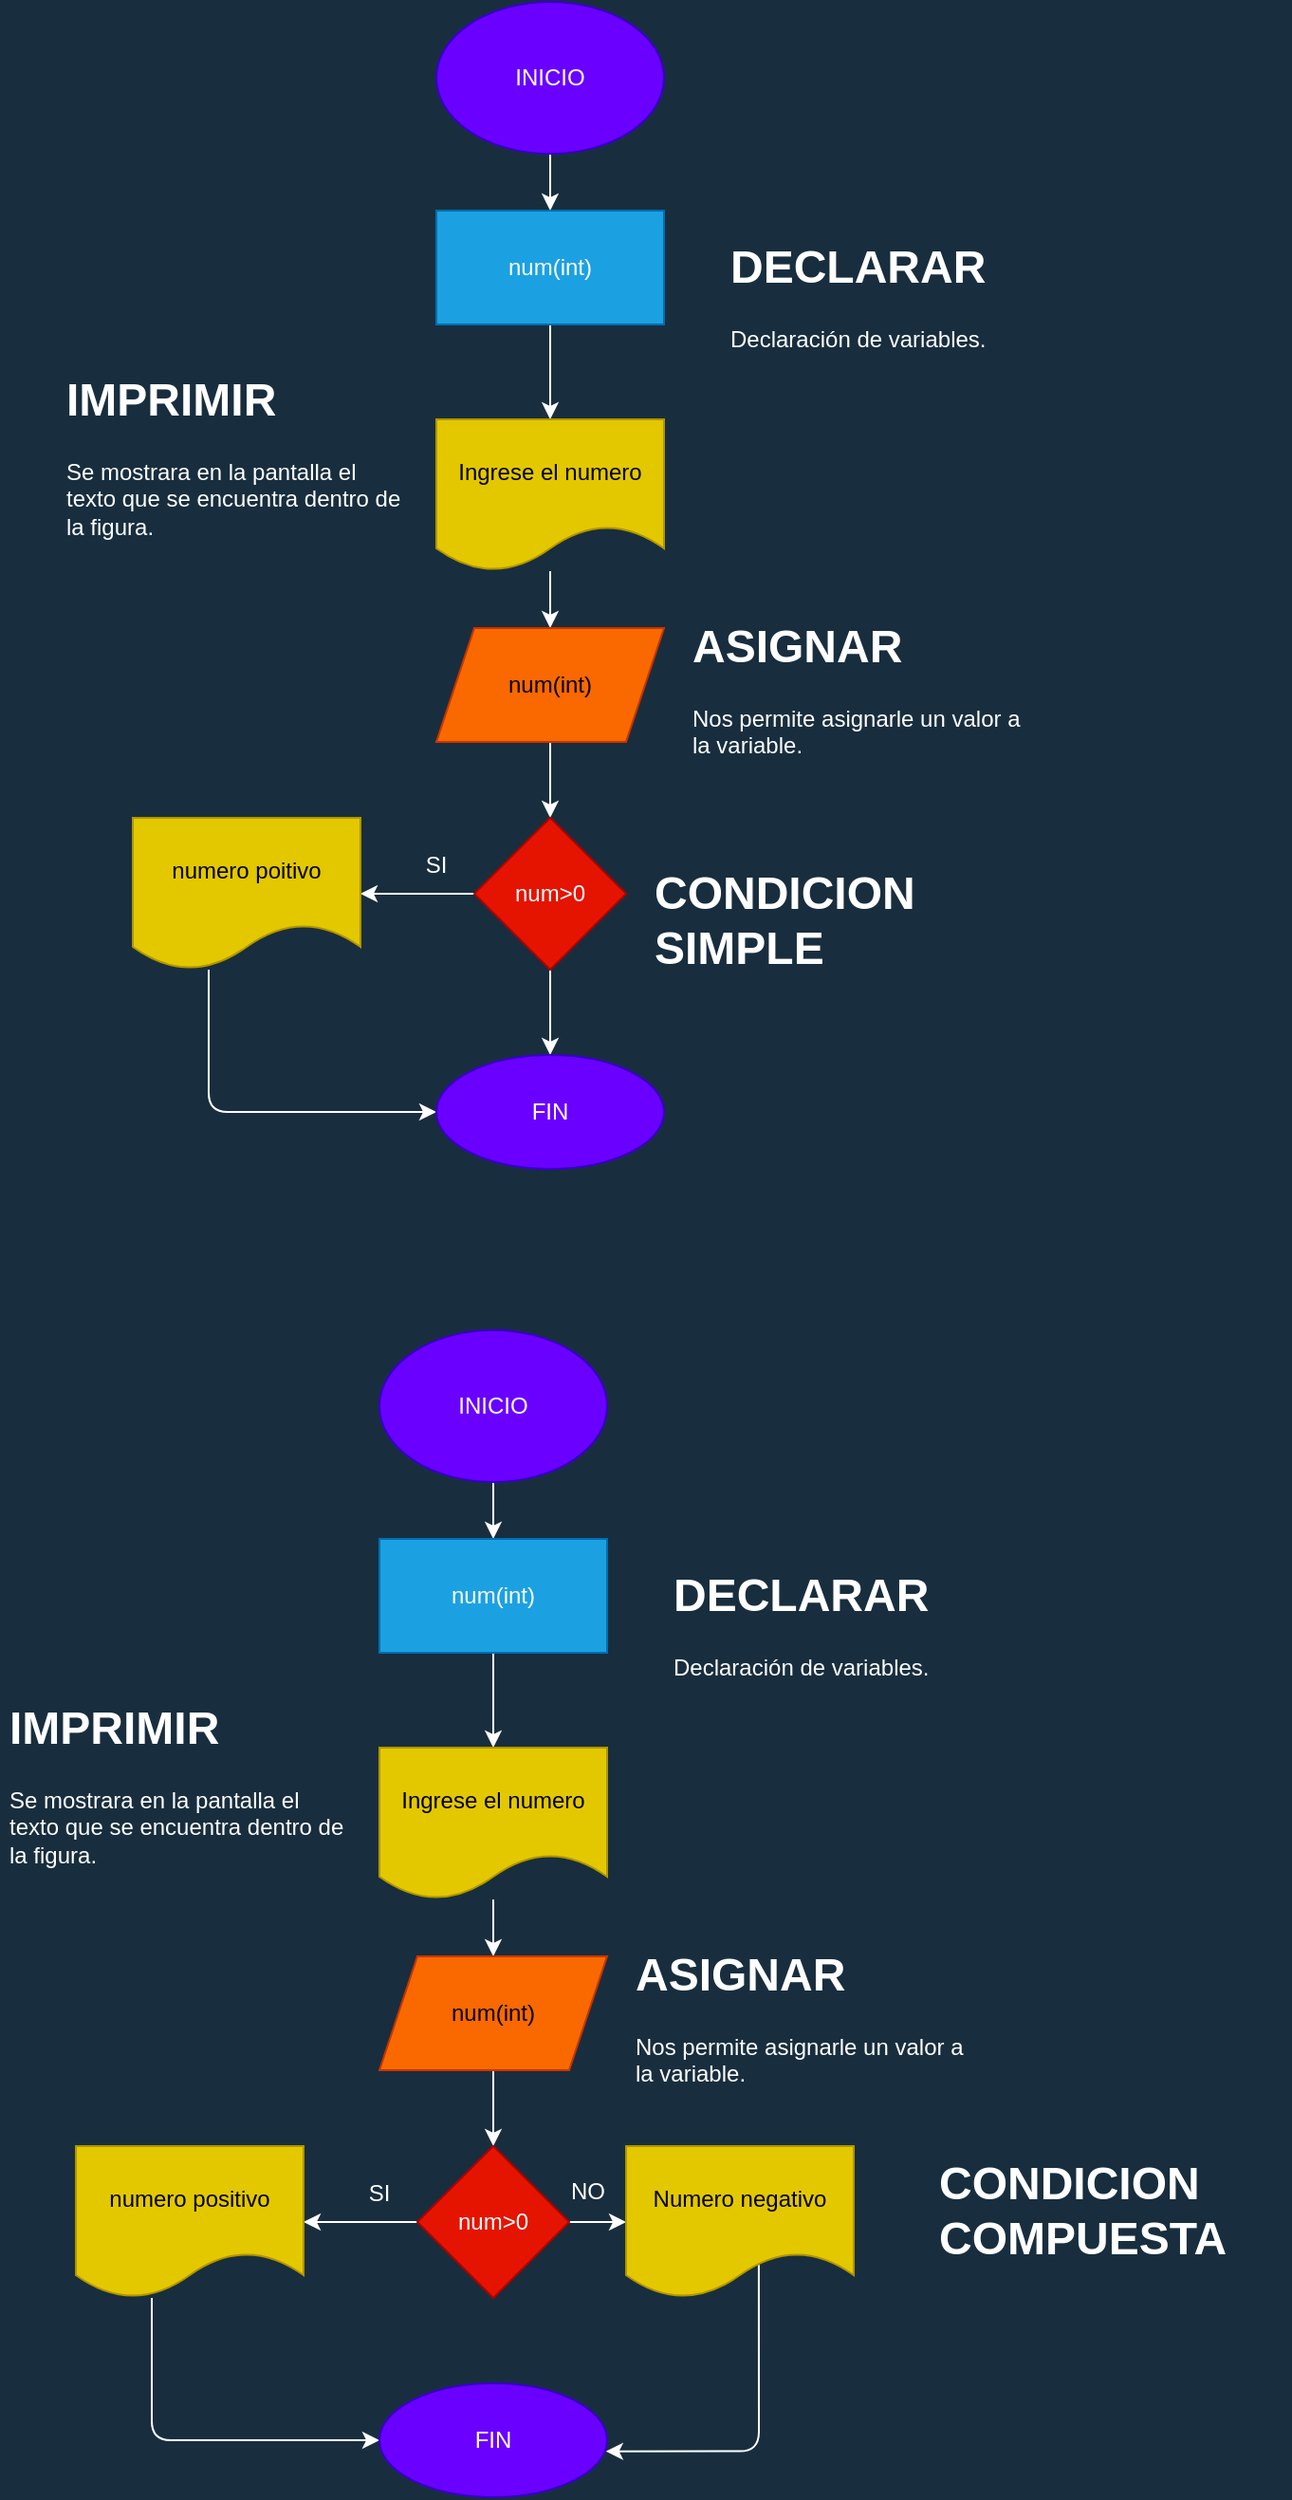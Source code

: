 <mxfile version="18.1.1" type="device"><diagram id="vaAfYwQIATxUqD0lMoKP" name="Page-1"><mxGraphModel dx="696" dy="682" grid="1" gridSize="10" guides="1" tooltips="1" connect="1" arrows="1" fold="1" page="1" pageScale="1" pageWidth="827" pageHeight="1169" background="#182E3E" math="0" shadow="0"><root><mxCell id="0"/><mxCell id="1" parent="0"/><mxCell id="Z3dsyQrjnWQZN3JQdziL-32" value="" style="edgeStyle=orthogonalEdgeStyle;curved=0;rounded=1;sketch=0;orthogonalLoop=1;jettySize=auto;html=1;fontColor=#FFFFFF;strokeColor=#FFFFFF;" edge="1" parent="1" source="Z3dsyQrjnWQZN3JQdziL-30" target="Z3dsyQrjnWQZN3JQdziL-31"><mxGeometry relative="1" as="geometry"/></mxCell><mxCell id="Z3dsyQrjnWQZN3JQdziL-30" value="INICIO" style="ellipse;whiteSpace=wrap;html=1;rounded=0;sketch=0;strokeColor=#3700CC;fillColor=#6a00ff;fontColor=#ffffff;" vertex="1" parent="1"><mxGeometry x="400" y="30" width="120" height="80" as="geometry"/></mxCell><mxCell id="Z3dsyQrjnWQZN3JQdziL-34" value="" style="edgeStyle=orthogonalEdgeStyle;curved=0;rounded=1;sketch=0;orthogonalLoop=1;jettySize=auto;html=1;fontColor=#FFFFFF;strokeColor=#FFFFFF;" edge="1" parent="1" source="Z3dsyQrjnWQZN3JQdziL-31" target="Z3dsyQrjnWQZN3JQdziL-33"><mxGeometry relative="1" as="geometry"/></mxCell><mxCell id="Z3dsyQrjnWQZN3JQdziL-31" value="num(int)" style="whiteSpace=wrap;html=1;fillColor=#1ba1e2;strokeColor=#006EAF;fontColor=#ffffff;rounded=0;sketch=0;" vertex="1" parent="1"><mxGeometry x="400" y="140" width="120" height="60" as="geometry"/></mxCell><mxCell id="Z3dsyQrjnWQZN3JQdziL-36" value="" style="edgeStyle=orthogonalEdgeStyle;curved=0;rounded=1;sketch=0;orthogonalLoop=1;jettySize=auto;html=1;fontColor=#FFFFFF;strokeColor=#FFFFFF;" edge="1" parent="1" source="Z3dsyQrjnWQZN3JQdziL-33" target="Z3dsyQrjnWQZN3JQdziL-35"><mxGeometry relative="1" as="geometry"/></mxCell><mxCell id="Z3dsyQrjnWQZN3JQdziL-33" value="Ingrese el numero" style="shape=document;whiteSpace=wrap;html=1;boundedLbl=1;fillColor=#e3c800;strokeColor=#B09500;fontColor=#000000;rounded=0;sketch=0;" vertex="1" parent="1"><mxGeometry x="400" y="250" width="120" height="80" as="geometry"/></mxCell><mxCell id="Z3dsyQrjnWQZN3JQdziL-38" value="" style="edgeStyle=orthogonalEdgeStyle;curved=0;rounded=1;sketch=0;orthogonalLoop=1;jettySize=auto;html=1;fontColor=#FFFFFF;strokeColor=#FFFFFF;" edge="1" parent="1" source="Z3dsyQrjnWQZN3JQdziL-35" target="Z3dsyQrjnWQZN3JQdziL-37"><mxGeometry relative="1" as="geometry"/></mxCell><mxCell id="Z3dsyQrjnWQZN3JQdziL-35" value="num(int)" style="shape=parallelogram;perimeter=parallelogramPerimeter;whiteSpace=wrap;html=1;fixedSize=1;fillColor=#fa6800;strokeColor=#C73500;fontColor=#000000;rounded=0;sketch=0;" vertex="1" parent="1"><mxGeometry x="400" y="360" width="120" height="60" as="geometry"/></mxCell><mxCell id="Z3dsyQrjnWQZN3JQdziL-41" value="" style="edgeStyle=orthogonalEdgeStyle;curved=0;rounded=1;sketch=0;orthogonalLoop=1;jettySize=auto;html=1;fontColor=#FFFFFF;strokeColor=#FFFFFF;" edge="1" parent="1" source="Z3dsyQrjnWQZN3JQdziL-37" target="Z3dsyQrjnWQZN3JQdziL-40"><mxGeometry relative="1" as="geometry"/></mxCell><mxCell id="Z3dsyQrjnWQZN3JQdziL-46" style="edgeStyle=orthogonalEdgeStyle;curved=0;rounded=1;sketch=0;orthogonalLoop=1;jettySize=auto;html=1;entryX=0.5;entryY=0;entryDx=0;entryDy=0;fontColor=#FFFFFF;strokeColor=#FFFFFF;" edge="1" parent="1" source="Z3dsyQrjnWQZN3JQdziL-37" target="Z3dsyQrjnWQZN3JQdziL-45"><mxGeometry relative="1" as="geometry"/></mxCell><mxCell id="Z3dsyQrjnWQZN3JQdziL-37" value="num&gt;0" style="rhombus;whiteSpace=wrap;html=1;fillColor=#e51400;strokeColor=#B20000;fontColor=#ffffff;rounded=0;sketch=0;" vertex="1" parent="1"><mxGeometry x="420" y="460" width="80" height="80" as="geometry"/></mxCell><mxCell id="Z3dsyQrjnWQZN3JQdziL-47" style="edgeStyle=orthogonalEdgeStyle;curved=0;rounded=1;sketch=0;orthogonalLoop=1;jettySize=auto;html=1;fontColor=#FFFFFF;strokeColor=#FFFFFF;entryX=0;entryY=0.5;entryDx=0;entryDy=0;" edge="1" parent="1" source="Z3dsyQrjnWQZN3JQdziL-40" target="Z3dsyQrjnWQZN3JQdziL-45"><mxGeometry relative="1" as="geometry"><mxPoint x="310" y="650" as="targetPoint"/><Array as="points"><mxPoint x="280" y="615"/></Array></mxGeometry></mxCell><mxCell id="Z3dsyQrjnWQZN3JQdziL-40" value="numero poitivo" style="shape=document;whiteSpace=wrap;html=1;boundedLbl=1;fillColor=#e3c800;strokeColor=#B09500;fontColor=#000000;rounded=0;sketch=0;" vertex="1" parent="1"><mxGeometry x="240" y="460" width="120" height="80" as="geometry"/></mxCell><mxCell id="Z3dsyQrjnWQZN3JQdziL-44" value="&lt;font color=&quot;#ffffff&quot;&gt;SI&lt;/font&gt;" style="text;html=1;strokeColor=none;fillColor=none;align=center;verticalAlign=middle;whiteSpace=wrap;rounded=0;sketch=0;fontColor=#1A1A1A;" vertex="1" parent="1"><mxGeometry x="370" y="470" width="60" height="30" as="geometry"/></mxCell><mxCell id="Z3dsyQrjnWQZN3JQdziL-45" value="FIN" style="ellipse;whiteSpace=wrap;html=1;fillColor=#6a00ff;strokeColor=#3700CC;fontColor=#ffffff;rounded=0;sketch=0;" vertex="1" parent="1"><mxGeometry x="400" y="585" width="120" height="60" as="geometry"/></mxCell><mxCell id="Z3dsyQrjnWQZN3JQdziL-48" value="&lt;h1&gt;DECLARAR&lt;/h1&gt;&lt;p&gt;Declaración de variables.&lt;/p&gt;" style="text;html=1;strokeColor=none;fillColor=none;spacing=5;spacingTop=-20;whiteSpace=wrap;overflow=hidden;rounded=0;sketch=0;fontColor=#FFFFFF;" vertex="1" parent="1"><mxGeometry x="550" y="150" width="190" height="120" as="geometry"/></mxCell><mxCell id="Z3dsyQrjnWQZN3JQdziL-49" value="&lt;h1&gt;IMPRIMIR&lt;/h1&gt;&lt;p&gt;Se mostrara en la pantalla el texto que se encuentra dentro de la figura.&lt;/p&gt;" style="text;html=1;strokeColor=none;fillColor=none;spacing=5;spacingTop=-20;whiteSpace=wrap;overflow=hidden;rounded=0;sketch=0;fontColor=#FFFFFF;" vertex="1" parent="1"><mxGeometry x="200" y="220" width="190" height="120" as="geometry"/></mxCell><mxCell id="Z3dsyQrjnWQZN3JQdziL-50" value="&lt;h1&gt;ASIGNAR&lt;/h1&gt;&lt;p&gt;Nos permite asignarle un valor a la variable.&lt;/p&gt;" style="text;html=1;strokeColor=none;fillColor=none;spacing=5;spacingTop=-20;whiteSpace=wrap;overflow=hidden;rounded=0;sketch=0;fontColor=#FFFFFF;" vertex="1" parent="1"><mxGeometry x="530" y="350" width="190" height="120" as="geometry"/></mxCell><mxCell id="Z3dsyQrjnWQZN3JQdziL-51" value="&lt;h1&gt;CONDICION SIMPLE&lt;/h1&gt;" style="text;html=1;strokeColor=none;fillColor=none;spacing=5;spacingTop=-20;whiteSpace=wrap;overflow=hidden;rounded=0;sketch=0;fontColor=#FFFFFF;" vertex="1" parent="1"><mxGeometry x="510" y="480" width="190" height="120" as="geometry"/></mxCell><mxCell id="Z3dsyQrjnWQZN3JQdziL-52" value="" style="edgeStyle=orthogonalEdgeStyle;curved=0;rounded=1;sketch=0;orthogonalLoop=1;jettySize=auto;html=1;fontColor=#FFFFFF;strokeColor=#FFFFFF;" edge="1" parent="1" source="Z3dsyQrjnWQZN3JQdziL-53" target="Z3dsyQrjnWQZN3JQdziL-55"><mxGeometry relative="1" as="geometry"/></mxCell><mxCell id="Z3dsyQrjnWQZN3JQdziL-53" value="INICIO" style="ellipse;whiteSpace=wrap;html=1;rounded=0;sketch=0;strokeColor=#3700CC;fillColor=#6a00ff;fontColor=#ffffff;" vertex="1" parent="1"><mxGeometry x="370" y="730" width="120" height="80" as="geometry"/></mxCell><mxCell id="Z3dsyQrjnWQZN3JQdziL-54" value="" style="edgeStyle=orthogonalEdgeStyle;curved=0;rounded=1;sketch=0;orthogonalLoop=1;jettySize=auto;html=1;fontColor=#FFFFFF;strokeColor=#FFFFFF;" edge="1" parent="1" source="Z3dsyQrjnWQZN3JQdziL-55" target="Z3dsyQrjnWQZN3JQdziL-57"><mxGeometry relative="1" as="geometry"/></mxCell><mxCell id="Z3dsyQrjnWQZN3JQdziL-55" value="num(int)" style="whiteSpace=wrap;html=1;fillColor=#1ba1e2;strokeColor=#006EAF;fontColor=#ffffff;rounded=0;sketch=0;" vertex="1" parent="1"><mxGeometry x="370" y="840" width="120" height="60" as="geometry"/></mxCell><mxCell id="Z3dsyQrjnWQZN3JQdziL-56" value="" style="edgeStyle=orthogonalEdgeStyle;curved=0;rounded=1;sketch=0;orthogonalLoop=1;jettySize=auto;html=1;fontColor=#FFFFFF;strokeColor=#FFFFFF;" edge="1" parent="1" source="Z3dsyQrjnWQZN3JQdziL-57" target="Z3dsyQrjnWQZN3JQdziL-59"><mxGeometry relative="1" as="geometry"/></mxCell><mxCell id="Z3dsyQrjnWQZN3JQdziL-57" value="Ingrese el numero" style="shape=document;whiteSpace=wrap;html=1;boundedLbl=1;fillColor=#e3c800;strokeColor=#B09500;fontColor=#000000;rounded=0;sketch=0;" vertex="1" parent="1"><mxGeometry x="370" y="950" width="120" height="80" as="geometry"/></mxCell><mxCell id="Z3dsyQrjnWQZN3JQdziL-58" value="" style="edgeStyle=orthogonalEdgeStyle;curved=0;rounded=1;sketch=0;orthogonalLoop=1;jettySize=auto;html=1;fontColor=#FFFFFF;strokeColor=#FFFFFF;" edge="1" parent="1" source="Z3dsyQrjnWQZN3JQdziL-59" target="Z3dsyQrjnWQZN3JQdziL-62"><mxGeometry relative="1" as="geometry"/></mxCell><mxCell id="Z3dsyQrjnWQZN3JQdziL-59" value="num(int)" style="shape=parallelogram;perimeter=parallelogramPerimeter;whiteSpace=wrap;html=1;fixedSize=1;fillColor=#fa6800;strokeColor=#C73500;fontColor=#000000;rounded=0;sketch=0;" vertex="1" parent="1"><mxGeometry x="370" y="1060" width="120" height="60" as="geometry"/></mxCell><mxCell id="Z3dsyQrjnWQZN3JQdziL-60" value="" style="edgeStyle=orthogonalEdgeStyle;curved=0;rounded=1;sketch=0;orthogonalLoop=1;jettySize=auto;html=1;fontColor=#FFFFFF;strokeColor=#FFFFFF;" edge="1" parent="1" source="Z3dsyQrjnWQZN3JQdziL-62" target="Z3dsyQrjnWQZN3JQdziL-64"><mxGeometry relative="1" as="geometry"/></mxCell><mxCell id="Z3dsyQrjnWQZN3JQdziL-72" style="edgeStyle=orthogonalEdgeStyle;curved=0;rounded=1;sketch=0;orthogonalLoop=1;jettySize=auto;html=1;fontColor=#FFFFFF;strokeColor=#FFFFFF;" edge="1" parent="1" source="Z3dsyQrjnWQZN3JQdziL-62" target="Z3dsyQrjnWQZN3JQdziL-71"><mxGeometry relative="1" as="geometry"/></mxCell><mxCell id="Z3dsyQrjnWQZN3JQdziL-62" value="num&gt;0" style="rhombus;whiteSpace=wrap;html=1;fillColor=#e51400;strokeColor=#B20000;fontColor=#ffffff;rounded=0;sketch=0;" vertex="1" parent="1"><mxGeometry x="390" y="1160" width="80" height="80" as="geometry"/></mxCell><mxCell id="Z3dsyQrjnWQZN3JQdziL-63" style="edgeStyle=orthogonalEdgeStyle;curved=0;rounded=1;sketch=0;orthogonalLoop=1;jettySize=auto;html=1;fontColor=#FFFFFF;strokeColor=#FFFFFF;entryX=0;entryY=0.5;entryDx=0;entryDy=0;" edge="1" parent="1" source="Z3dsyQrjnWQZN3JQdziL-64" target="Z3dsyQrjnWQZN3JQdziL-66"><mxGeometry relative="1" as="geometry"><mxPoint x="280" y="1350" as="targetPoint"/><Array as="points"><mxPoint x="250" y="1315"/></Array></mxGeometry></mxCell><mxCell id="Z3dsyQrjnWQZN3JQdziL-64" value="numero positivo" style="shape=document;whiteSpace=wrap;html=1;boundedLbl=1;fillColor=#e3c800;strokeColor=#B09500;fontColor=#000000;rounded=0;sketch=0;" vertex="1" parent="1"><mxGeometry x="210" y="1160" width="120" height="80" as="geometry"/></mxCell><mxCell id="Z3dsyQrjnWQZN3JQdziL-65" value="&lt;font color=&quot;#ffffff&quot;&gt;SI&lt;/font&gt;" style="text;html=1;strokeColor=none;fillColor=none;align=center;verticalAlign=middle;whiteSpace=wrap;rounded=0;sketch=0;fontColor=#1A1A1A;" vertex="1" parent="1"><mxGeometry x="340" y="1170" width="60" height="30" as="geometry"/></mxCell><mxCell id="Z3dsyQrjnWQZN3JQdziL-66" value="FIN" style="ellipse;whiteSpace=wrap;html=1;fillColor=#6a00ff;strokeColor=#3700CC;fontColor=#ffffff;rounded=0;sketch=0;" vertex="1" parent="1"><mxGeometry x="370" y="1285" width="120" height="60" as="geometry"/></mxCell><mxCell id="Z3dsyQrjnWQZN3JQdziL-67" value="&lt;h1&gt;DECLARAR&lt;/h1&gt;&lt;p&gt;Declaración de variables.&lt;/p&gt;" style="text;html=1;strokeColor=none;fillColor=none;spacing=5;spacingTop=-20;whiteSpace=wrap;overflow=hidden;rounded=0;sketch=0;fontColor=#FFFFFF;" vertex="1" parent="1"><mxGeometry x="520" y="850" width="190" height="120" as="geometry"/></mxCell><mxCell id="Z3dsyQrjnWQZN3JQdziL-68" value="&lt;h1&gt;IMPRIMIR&lt;/h1&gt;&lt;p&gt;Se mostrara en la pantalla el texto que se encuentra dentro de la figura.&lt;/p&gt;" style="text;html=1;strokeColor=none;fillColor=none;spacing=5;spacingTop=-20;whiteSpace=wrap;overflow=hidden;rounded=0;sketch=0;fontColor=#FFFFFF;" vertex="1" parent="1"><mxGeometry x="170" y="920" width="190" height="120" as="geometry"/></mxCell><mxCell id="Z3dsyQrjnWQZN3JQdziL-69" value="&lt;h1&gt;ASIGNAR&lt;/h1&gt;&lt;p&gt;Nos permite asignarle un valor a la variable.&lt;/p&gt;" style="text;html=1;strokeColor=none;fillColor=none;spacing=5;spacingTop=-20;whiteSpace=wrap;overflow=hidden;rounded=0;sketch=0;fontColor=#FFFFFF;" vertex="1" parent="1"><mxGeometry x="500" y="1050" width="190" height="120" as="geometry"/></mxCell><mxCell id="Z3dsyQrjnWQZN3JQdziL-70" value="&lt;h1&gt;CONDICION COMPUESTA&lt;/h1&gt;" style="text;html=1;strokeColor=none;fillColor=none;spacing=5;spacingTop=-20;whiteSpace=wrap;overflow=hidden;rounded=0;sketch=0;fontColor=#FFFFFF;" vertex="1" parent="1"><mxGeometry x="660" y="1160" width="190" height="120" as="geometry"/></mxCell><mxCell id="Z3dsyQrjnWQZN3JQdziL-74" style="edgeStyle=orthogonalEdgeStyle;curved=0;rounded=1;sketch=0;orthogonalLoop=1;jettySize=auto;html=1;entryX=0.995;entryY=0.597;entryDx=0;entryDy=0;entryPerimeter=0;fontColor=#FFFFFF;strokeColor=#FFFFFF;exitX=0.583;exitY=0.783;exitDx=0;exitDy=0;exitPerimeter=0;" edge="1" parent="1" source="Z3dsyQrjnWQZN3JQdziL-71" target="Z3dsyQrjnWQZN3JQdziL-66"><mxGeometry relative="1" as="geometry"><Array as="points"><mxPoint x="570" y="1321"/></Array></mxGeometry></mxCell><mxCell id="Z3dsyQrjnWQZN3JQdziL-71" value="Numero negativo" style="shape=document;whiteSpace=wrap;html=1;boundedLbl=1;rounded=0;sketch=0;fontColor=#000000;strokeColor=#B09500;fillColor=#e3c800;" vertex="1" parent="1"><mxGeometry x="500" y="1160" width="120" height="80" as="geometry"/></mxCell><mxCell id="Z3dsyQrjnWQZN3JQdziL-73" value="&lt;font color=&quot;#ffffff&quot;&gt;NO&lt;/font&gt;" style="text;html=1;strokeColor=none;fillColor=none;align=center;verticalAlign=middle;whiteSpace=wrap;rounded=0;sketch=0;fontColor=#1A1A1A;" vertex="1" parent="1"><mxGeometry x="450" y="1169" width="60" height="30" as="geometry"/></mxCell></root></mxGraphModel></diagram></mxfile>